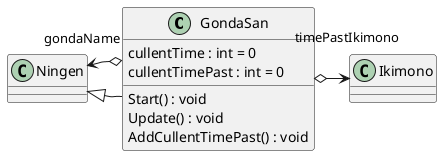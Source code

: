 @startuml
class GondaSan {
    cullentTime : int = 0
    cullentTimePast : int = 0
    Start() : void
    Update() : void
    AddCullentTimePast() : void
}
Ningen <|-- GondaSan
GondaSan o-> "timePastIkimono" Ikimono
GondaSan o-> "gondaName" Ningen
@enduml
